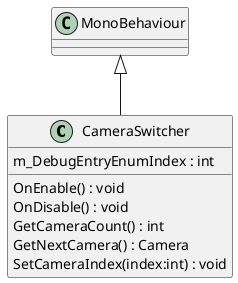 @startuml
class CameraSwitcher {
    m_DebugEntryEnumIndex : int
    OnEnable() : void
    OnDisable() : void
    GetCameraCount() : int
    GetNextCamera() : Camera
    SetCameraIndex(index:int) : void
}
MonoBehaviour <|-- CameraSwitcher
@enduml
